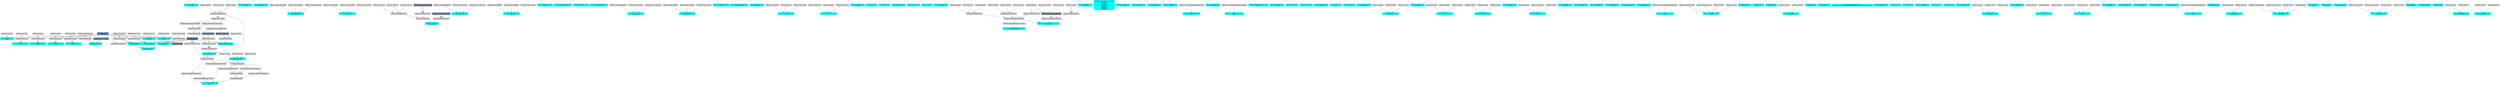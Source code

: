 digraph G {
node0 [shape="box" color="cyan" style="filled" label="VFXValue`1 Boolean (True)
_vfx_enabled_a"]
node1 [shape="box" color="cyan" style="filled" label="VFXExpressionMax Float
Rate_a"]
node2 [shape="box" color="lightgray" style="filled" label="VFXValue`1 Float (10)"]
node3 [shape="box" color="steelblue" style="filled" label="VFXValue`1 Float (0)
radius_b"]
node4 [shape="box" color="cyan" style="filled" label="VFXValue`1 Boolean (True)
_vfx_enabled_a"]
node5 [shape="box" color="cyan" style="filled" label="VFXExpressionCombine Float2
Count_a"]
node6 [shape="box" color="lightgray" style="filled" label="VFXExpressionMax Float"]
node7 [shape="box" color="lightgray" style="filled" label="VFXValue`1 Float (20)"]
node8 [shape="box" color="cyan" style="filled" label="VFXExpressionCombine Float2
Delay_a"]
node9 [shape="box" color="lightgray" style="filled" label="VFXExpressionMax Float"]
node10 [shape="box" color="lightgray" style="filled" label="VFXValue`1 Float (0)"]
node11 [shape="box" color="cyan" style="filled" label="VFXValue`1 Boolean (True)
_vfx_enabled_a"]
node12 [shape="box" color="cyan" style="filled" label="VFXExpressionCombine Float2
Count_a"]
node13 [shape="box" color="lightgray" style="filled" label="VFXExpressionMax Float"]
node14 [shape="box" color="lightgray" style="filled" label="VFXValue`1 Float (1)"]
node15 [shape="box" color="cyan" style="filled" label="VFXExpressionCombine Float2
Delay_a"]
node16 [shape="box" color="lightgray" style="filled" label="VFXExpressionMax Float"]
node17 [shape="box" color="lightgray" style="filled" label="VFXValue`1 Float (0)"]
node18 [shape="box" color="cyan" style="filled" label="VFXExpressionCombine Float3
bounds_center"]
node19 [shape="box" color="lightgray" style="filled" label="VFXValue`1 Float (-0.008661509)"]
node20 [shape="box" color="lightgray" style="filled" label="VFXValue`1 Float (1.401422)"]
node21 [shape="box" color="lightgray" style="filled" label="VFXValue`1 Float (-0.01848245)"]
node22 [shape="box" color="cyan" style="filled" label="VFXExpressionCombine Float3
bounds_size"]
node23 [shape="box" color="lightgray" style="filled" label="VFXValue`1 Float (3.004998)"]
node24 [shape="box" color="lightgray" style="filled" label="VFXValue`1 Float (3.960069)"]
node25 [shape="box" color="lightgray" style="filled" label="VFXValue`1 Float (3.060745)"]
node26 [shape="box" color="cyan" style="filled" label="VFXExpressionMin Float3
boundsPadding"]
node27 [shape="box" color="lightgray" style="filled" label="VFXExpressionMax Float3"]
node28 [shape="box" color="lightgray" style="filled" label="VFXExpressionCombine Float3"]
node29 [shape="box" color="lightgray" style="filled" label="VFXValue`1 Float (0.5)"]
node30 [shape="box" color="lightgray" style="filled" label="VFXValue`1 Float (0.5)"]
node31 [shape="box" color="lightgray" style="filled" label="VFXValue`1 Float (0.5)"]
node32 [shape="box" color="lightgray" style="filled" label="VFXExpressionCombine Float3"]
node33 [shape="box" color="lightslategray" style="filled" label="VFXValue`1 Float (-1.701412E+38)"]
node34 [shape="box" color="lightgray" style="filled" label="VFXExpressionCombine Float3"]
node35 [shape="box" color="lightslategray" style="filled" label="VFXValue`1 Float (1.701412E+38)"]
node36 [shape="box" color="cyan" style="filled" label="VFXExpressionCombine Float3
bounds_center"]
node37 [shape="box" color="lightgray" style="filled" label="VFXValue`1 Float (-0.008661509)"]
node38 [shape="box" color="lightgray" style="filled" label="VFXValue`1 Float (1.401422)"]
node39 [shape="box" color="lightgray" style="filled" label="VFXValue`1 Float (-0.01848245)"]
node40 [shape="box" color="cyan" style="filled" label="VFXExpressionCombine Float3
bounds_size"]
node41 [shape="box" color="lightgray" style="filled" label="VFXValue`1 Float (3.004998)"]
node42 [shape="box" color="lightgray" style="filled" label="VFXValue`1 Float (3.960069)"]
node43 [shape="box" color="lightgray" style="filled" label="VFXValue`1 Float (3.060745)"]
node44 [shape="box" color="cyan" style="filled" label="VFXMeshValue Mesh (52156)
mesh0"]
node45 [shape="box" color="cyan" style="filled" label="VFXValue`1 Uint32 (4294967295)
subMeshMask0"]
node46 [shape="box" color="cyan" style="filled" label="VFXMeshValue Mesh (52158)
mesh1"]
node47 [shape="box" color="cyan" style="filled" label="VFXValue`1 Uint32 (4294967295)
subMeshMask1"]
node48 [shape="box" color="cyan" style="filled" label="VFXExpressionCombine Float3
bounds_center"]
node49 [shape="box" color="lightgray" style="filled" label="VFXValue`1 Float (-0.008661509)"]
node50 [shape="box" color="lightgray" style="filled" label="VFXValue`1 Float (1.401422)"]
node51 [shape="box" color="lightgray" style="filled" label="VFXValue`1 Float (-0.01848245)"]
node52 [shape="box" color="cyan" style="filled" label="VFXExpressionCombine Float3
bounds_size"]
node53 [shape="box" color="lightgray" style="filled" label="VFXValue`1 Float (3.004998)"]
node54 [shape="box" color="lightgray" style="filled" label="VFXValue`1 Float (3.960069)"]
node55 [shape="box" color="lightgray" style="filled" label="VFXValue`1 Float (3.060745)"]
node56 [shape="box" color="cyan" style="filled" label="VFXMeshValue Mesh (208226)
mesh"]
node57 [shape="box" color="cyan" style="filled" label="VFXValue`1 Uint32 (4294967295)
subMeshMask"]
node58 [shape="box" color="cyan" style="filled" label="VFXValue`1 Boolean (True)
_vfx_enabled_a"]
node59 [shape="box" color="cyan" style="filled" label="VFXExpressionCombine Float3
A_a"]
node60 [shape="box" color="lightgray" style="filled" label="VFXValue`1 Float (-0.333)"]
node61 [shape="box" color="lightgray" style="filled" label="VFXValue`1 Float (0)"]
node62 [shape="box" color="lightgray" style="filled" label="VFXValue`1 Float (-0.333)"]
node63 [shape="box" color="cyan" style="filled" label="VFXExpressionCombine Float3
B_a"]
node64 [shape="box" color="lightgray" style="filled" label="VFXValue`1 Float (0.333)"]
node65 [shape="box" color="lightgray" style="filled" label="VFXValue`1 Float (0)"]
node66 [shape="box" color="lightgray" style="filled" label="VFXValue`1 Float (0.333)"]
node67 [shape="box" color="cyan" style="filled" label="VFXValue`1 Boolean (True)
_vfx_enabled_b"]
node68 [shape="box" color="cyan" style="filled" label="VFXValue`1 Float (3)
A_b"]
node69 [shape="box" color="cyan" style="filled" label="VFXValue`1 Float (2)
B_b"]
node70 [shape="box" color="cyan" style="filled" label="VFXValue`1 Boolean (True)
_vfx_enabled_c"]
node71 [shape="box" color="cyan" style="filled" label="VFXValue`1 Float (0.49)
A_c"]
node72 [shape="box" color="cyan" style="filled" label="VFXValue`1 Float (7)
B_c"]
node73 [shape="box" color="cyan" style="filled" label="VFXValue`1 Boolean (True)
_vfx_enabled_d"]
node74 [shape="box" color="cyan" style="filled" label="VFXExpressionMin Float
arcSphere_arc_d"]
node75 [shape="box" color="lightgray" style="filled" label="VFXExpressionMax Float"]
node76 [shape="box" color="lightgray" style="filled" label="VFXValue`1 Float (6.283185)"]
node77 [shape="box" color="lightslategray" style="filled" label="VFXValue`1 Float (6.283185)"]
node78 [shape="box" color="cyan" style="filled" label="VFXExpressionTransformMatrix Matrix4x4
transform_d"]
node79 [shape="box" color="lightgray" style="filled" label="VFXExpressionTRSToMatrix Matrix4x4"]
node80 [shape="box" color="lightgray" style="filled" label="VFXExpressionCombine Float3"]
node81 [shape="box" color="lightgray" style="filled" label="VFXValue`1 Float (0)"]
node82 [shape="box" color="lightgray" style="filled" label="VFXValue`1 Float (0)"]
node83 [shape="box" color="lightgray" style="filled" label="VFXValue`1 Float (0)"]
node84 [shape="box" color="lightgray" style="filled" label="VFXExpressionCombine Float3"]
node85 [shape="box" color="lightgray" style="filled" label="VFXValue`1 Float (0)"]
node86 [shape="box" color="lightgray" style="filled" label="VFXValue`1 Float (0)"]
node87 [shape="box" color="lightgray" style="filled" label="VFXValue`1 Float (0)"]
node88 [shape="box" color="lightgray" style="filled" label="VFXExpressionCombine Float3"]
node89 [shape="box" color="lightgray" style="filled" label="VFXValue`1 Float (1)"]
node90 [shape="box" color="lightgray" style="filled" label="VFXValue`1 Float (-0.05)"]
node91 [shape="box" color="lightgray" style="filled" label="VFXValue`1 Float (1)"]
node92 [shape="box" color="lightgray" style="filled" label="VFXExpressionTRSToMatrix Matrix4x4"]
node93 [shape="box" color="lightslategray" style="filled" label="VFXValue`1 Float3 ((0.00, 0.00, 0.00))"]
node94 [shape="box" color="lightgray" style="filled" label="VFXExpressionCombine Float3"]
node95 [shape="box" color="lightgray" style="filled" label="VFXValue`1 Float (1)"]
node96 [shape="box" color="cyan" style="filled" label="VFXExpressionTransposeMatrix Matrix4x4
inverseTranspose_d"]
node97 [shape="box" color="lightgray" style="filled" label="VFXExpressionInverseTRSMatrix Matrix4x4"]
node98 [shape="box" color="cyan" style="filled" label="VFXExpressionPow Float
volumeFactor_d"]
node99 [shape="box" color="lightgray" style="filled" label="VFXExpressionSubtract Float"]
node100 [shape="box" color="steelblue" style="filled" label="VFXValue`1 Float (1)
colliderSign_b"]
node101 [shape="box" color="lightslategray" style="filled" label="VFXValue`1 Float (3)"]
node102 [shape="box" color="cyan" style="filled" label="VFXValue`1 Boolean (True)
_vfx_enabled_a"]
node103 [shape="box" color="cyan" style="filled" label="VFXBuiltInExpression Float (DeltaTime)
deltaTime_a
deltaTime_b
deltaTime_a
deltaTime_b
deltaTime_c
deltaTime_d
deltaTime_a
deltaTime_b"]
node104 [shape="box" color="cyan" style="filled" label="VFXValue`1 Boolean (True)
_vfx_enabled_b"]
node105 [shape="box" color="cyan" style="filled" label="VFXValue`1 Boolean (True)
_vfx_enabled_c"]
node106 [shape="box" color="cyan" style="filled" label="VFXValue`1 Boolean (True)
_vfx_enabled_a"]
node107 [shape="box" color="cyan" style="filled" label="VFXValue`1 Boolean (True)
_vfx_enabled_b"]
node108 [shape="box" color="cyan" style="filled" label="VFXExpressionBakeCurve Float4
Size_b"]
node109 [shape="box" color="lightgray" style="filled" label="VFXValue`1 Curve (UnityEngine.AnimationCurve)"]
node110 [shape="box" color="cyan" style="filled" label="VFXValue`1 Boolean (True)
_vfx_enabled_c"]
node111 [shape="box" color="cyan" style="filled" label="VFXExpressionBakeGradient Float3
Color_c"]
node112 [shape="box" color="lightgray" style="filled" label="VFXValue`1 ColorGradient (UnityEngine.Gradient)"]
node113 [shape="box" color="cyan" style="filled" label="VFXExpressionMin Float
alphaThreshold"]
node114 [shape="box" color="lightgray" style="filled" label="VFXExpressionMax Float"]
node115 [shape="box" color="lightgray" style="filled" label="VFXValue`1 Float (0.044)"]
node116 [shape="box" color="cyan" style="filled" label="VFXExpressionDivide Float
invSoftParticlesFadeDistance"]
node117 [shape="box" color="lightgray" style="filled" label="VFXExpressionMax Float"]
node118 [shape="box" color="lightgray" style="filled" label="VFXValue`1 Float (1)"]
node119 [shape="box" color="lightslategray" style="filled" label="VFXValue`1 Float (0.001)"]
node120 [shape="box" color="cyan" style="filled" label="VFXTexture2DValue Texture2D (1034)
mainTexture"]
node121 [shape="box" color="cyan" style="filled" label="VFXValue`1 Boolean (True)
_vfx_enabled_a"]
node122 [shape="box" color="cyan" style="filled" label="VFXValue`1 Float (0.09)
A_a"]
node123 [shape="box" color="cyan" style="filled" label="VFXValue`1 Float (1.79)
B_a"]
node124 [shape="box" color="cyan" style="filled" label="VFXValue`1 Boolean (True)
_vfx_enabled_b"]
node125 [shape="box" color="cyan" style="filled" label="VFXValue`1 Float (0.3)
A_b"]
node126 [shape="box" color="cyan" style="filled" label="VFXValue`1 Float (0.6)
B_b"]
node127 [shape="box" color="cyan" style="filled" label="VFXValue`1 Boolean (True)
_vfx_enabled_c"]
node128 [shape="box" color="cyan" style="filled" label="VFXExpressionCombine Float3
Position_c"]
node129 [shape="box" color="lightgray" style="filled" label="VFXValue`1 Float (0)"]
node130 [shape="box" color="lightgray" style="filled" label="VFXValue`1 Float (0)"]
node131 [shape="box" color="lightgray" style="filled" label="VFXValue`1 Float (0)"]
node132 [shape="box" color="cyan" style="filled" label="VFXValue`1 Boolean (True)
_vfx_enabled_d"]
node133 [shape="box" color="cyan" style="filled" label="VFXExpressionCombine Float3
A_d"]
node134 [shape="box" color="lightgray" style="filled" label="VFXValue`1 Float (-4)"]
node135 [shape="box" color="lightgray" style="filled" label="VFXValue`1 Float (3)"]
node136 [shape="box" color="lightgray" style="filled" label="VFXValue`1 Float (-4)"]
node137 [shape="box" color="cyan" style="filled" label="VFXExpressionCombine Float3
B_d"]
node138 [shape="box" color="lightgray" style="filled" label="VFXValue`1 Float (4)"]
node139 [shape="box" color="lightgray" style="filled" label="VFXValue`1 Float (4)"]
node140 [shape="box" color="lightgray" style="filled" label="VFXValue`1 Float (4)"]
node141 [shape="box" color="cyan" style="filled" label="VFXValue`1 Boolean (True)
_vfx_enabled_a"]
node142 [shape="box" color="cyan" style="filled" label="VFXExpressionCombine Float3
Force_a"]
node143 [shape="box" color="lightgray" style="filled" label="VFXValue`1 Float (0)"]
node144 [shape="box" color="lightgray" style="filled" label="VFXValue`1 Float (-9.81)"]
node145 [shape="box" color="lightgray" style="filled" label="VFXValue`1 Float (0)"]
node146 [shape="box" color="cyan" style="filled" label="VFXValue`1 Boolean (True)
_vfx_enabled_b"]
node147 [shape="box" color="cyan" style="filled" label="VFXExpressionCombine Float3
Plane_position_b"]
node148 [shape="box" color="lightgray" style="filled" label="VFXValue`1 Float (0)"]
node149 [shape="box" color="lightgray" style="filled" label="VFXValue`1 Float (0)"]
node150 [shape="box" color="lightgray" style="filled" label="VFXValue`1 Float (0)"]
node151 [shape="box" color="cyan" style="filled" label="VFXExpressionMul Float3
Plane_normal_b"]
node152 [shape="box" color="lightgray" style="filled" label="VFXExpressionCombine Float3"]
node153 [shape="box" color="lightgray" style="filled" label="VFXValue`1 Float (0)"]
node154 [shape="box" color="lightgray" style="filled" label="VFXValue`1 Float (1)"]
node155 [shape="box" color="lightgray" style="filled" label="VFXValue`1 Float (0)"]
node156 [shape="box" color="lightgray" style="filled" label="VFXExpressionCombine Float3"]
node157 [shape="box" color="lightgray" style="filled" label="VFXExpressionDivide Float"]
node158 [shape="box" color="lightgray" style="filled" label="VFXExpressionPow Float"]
node159 [shape="box" color="lightgray" style="filled" label="VFXExpressionAdd Float"]
node160 [shape="box" color="lightgray" style="filled" label="VFXExpressionAdd Float"]
node161 [shape="box" color="lightgray" style="filled" label="VFXExpressionExtractComponent Float"]
node162 [shape="box" color="lightgray" style="filled" label="VFXExpressionMul Float3"]
node163 [shape="box" color="lightgray" style="filled" label="VFXExpressionExtractComponent Float"]
node164 [shape="box" color="lightgray" style="filled" label="VFXExpressionExtractComponent Float"]
node165 [shape="box" color="lightslategray" style="filled" label="VFXValue`1 Float (0.5)"]
node166 [shape="box" color="cyan" style="filled" label="VFXExpressionMax Float
Bounce_b"]
node167 [shape="box" color="lightgray" style="filled" label="VFXValue`1 Float (0.1)"]
node168 [shape="box" color="cyan" style="filled" label="VFXExpressionMax Float
Friction_b"]
node169 [shape="box" color="lightgray" style="filled" label="VFXValue`1 Float (0)"]
node170 [shape="box" color="cyan" style="filled" label="VFXExpressionMin Float
LifetimeLoss_b"]
node171 [shape="box" color="lightgray" style="filled" label="VFXExpressionMax Float"]
node172 [shape="box" color="lightgray" style="filled" label="VFXValue`1 Float (0.476)"]
node173 [shape="box" color="cyan" style="filled" label="VFXExpressionCombine Float4
plane_b"]
node174 [shape="box" color="lightgray" style="filled" label="VFXExpressionExtractComponent Float"]
node175 [shape="box" color="lightgray" style="filled" label="VFXExpressionMul Float3"]
node176 [shape="box" color="lightgray" style="filled" label="VFXExpressionCombine Float3"]
node177 [shape="box" color="lightgray" style="filled" label="VFXExpressionExtractComponent Float"]
node178 [shape="box" color="lightgray" style="filled" label="VFXExpressionExtractComponent Float"]
node179 [shape="box" color="lightgray" style="filled" label="VFXExpressionAdd Float"]
node180 [shape="box" color="lightgray" style="filled" label="VFXExpressionAdd Float"]
node181 [shape="box" color="lightgray" style="filled" label="VFXExpressionExtractComponent Float"]
node182 [shape="box" color="lightgray" style="filled" label="VFXExpressionMul Float3"]
node183 [shape="box" color="lightgray" style="filled" label="VFXExpressionExtractComponent Float"]
node184 [shape="box" color="lightgray" style="filled" label="VFXExpressionExtractComponent Float"]
node185 [shape="box" color="cyan" style="filled" label="VFXValue`1 Boolean (True)
_vfx_enabled_c"]
node186 [shape="box" color="cyan" style="filled" label="VFXValue`1 Boolean (True)
_vfx_enabled_d"]
node187 [shape="box" color="cyan" style="filled" label="VFXValue`1 Boolean (True)
_vfx_enabled_e"]
node188 [shape="box" color="cyan" style="filled" label="VFXValue`1 Boolean (True)
_vfx_enabled_a"]
node189 [shape="box" color="cyan" style="filled" label="VFXValue`1 Boolean (True)
_vfx_enabled_b"]
node190 [shape="box" color="cyan" style="filled" label="VFXExpressionBakeCurve Float4
Size_b"]
node191 [shape="box" color="lightgray" style="filled" label="VFXValue`1 Curve (UnityEngine.AnimationCurve)"]
node192 [shape="box" color="cyan" style="filled" label="VFXExpressionCombine Float4
_Color"]
node193 [shape="box" color="lightgray" style="filled" label="VFXValue`1 Float (0.9087083)"]
node194 [shape="box" color="lightgray" style="filled" label="VFXValue`1 Float (1.803774)"]
node195 [shape="box" color="lightgray" style="filled" label="VFXValue`1 Float (0)"]
node196 [shape="box" color="lightgray" style="filled" label="VFXValue`1 Float (1)"]
node197 [shape="box" color="cyan" style="filled" label="VFXValue`1 Float (0.48)
_NoiseScale"]
node198 [shape="box" color="cyan" style="filled" label="VFXValue`1 Float (-1)
_Alpha_Clip"]
node199 [shape="box" color="cyan" style="filled" label="VFXValue`1 Float (1)
_NoiseSpeed"]
node200 [shape="box" color="cyan" style="filled" label="VFXExpressionCombine Float2
_NoiseDir"]
node201 [shape="box" color="lightgray" style="filled" label="VFXValue`1 Float (0.5)"]
node202 [shape="box" color="lightgray" style="filled" label="VFXValue`1 Float (0.5)"]
node203 [shape="box" color="cyan" style="filled" label="VFXExpressionMin Float
_Transparency"]
node204 [shape="box" color="lightgray" style="filled" label="VFXExpressionMax Float"]
node205 [shape="box" color="lightgray" style="filled" label="VFXValue`1 Float (0.093)"]
node206 [shape="box" color="cyan" style="filled" label="VFXValue`1 Float (1)
_FresnelPower"]
node207 [shape="box" color="cyan" style="filled" label="VFXValue`1 Float (1.85)
_Distortion"]
node208 [shape="box" color="cyan" style="filled" label="VFXTexture2DValue Texture2D (1176)
_SampleTexture2D_30ab88389d16462dafb940d1cf5126c8_Texture_1_Texture2D"]
node209 [shape="box" color="cyan" style="filled" label="VFXValue`1 Boolean (True)
_vfx_enabled_a"]
node210 [shape="box" color="cyan" style="filled" label="VFXValue`1 Float (5)
A_a"]
node211 [shape="box" color="cyan" style="filled" label="VFXValue`1 Float (5)
B_a"]
node212 [shape="box" color="cyan" style="filled" label="VFXValue`1 Boolean (True)
_vfx_enabled_b"]
node213 [shape="box" color="cyan" style="filled" label="VFXValue`1 Float (1)
A_b"]
node214 [shape="box" color="cyan" style="filled" label="VFXValue`1 Float (1)
B_b"]
node215 [shape="box" color="cyan" style="filled" label="VFXValue`1 Boolean (True)
_vfx_enabled_c"]
node216 [shape="box" color="cyan" style="filled" label="VFXExpressionCombine Float3
Position_c"]
node217 [shape="box" color="lightgray" style="filled" label="VFXValue`1 Float (0)"]
node218 [shape="box" color="lightgray" style="filled" label="VFXValue`1 Float (0)"]
node219 [shape="box" color="lightgray" style="filled" label="VFXValue`1 Float (0)"]
node220 [shape="box" color="cyan" style="filled" label="VFXValue`1 Boolean (True)
_vfx_enabled_d"]
node221 [shape="box" color="cyan" style="filled" label="VFXExpressionCombine Float3
A_d"]
node222 [shape="box" color="lightgray" style="filled" label="VFXValue`1 Float (-4)"]
node223 [shape="box" color="lightgray" style="filled" label="VFXValue`1 Float (3)"]
node224 [shape="box" color="lightgray" style="filled" label="VFXValue`1 Float (-4)"]
node225 [shape="box" color="cyan" style="filled" label="VFXExpressionCombine Float3
B_d"]
node226 [shape="box" color="lightgray" style="filled" label="VFXValue`1 Float (4)"]
node227 [shape="box" color="lightgray" style="filled" label="VFXValue`1 Float (4)"]
node228 [shape="box" color="lightgray" style="filled" label="VFXValue`1 Float (4)"]
node229 [shape="box" color="cyan" style="filled" label="VFXValue`1 Boolean (True)
_vfx_enabled_a"]
node230 [shape="box" color="cyan" style="filled" label="VFXValue`1 Boolean (True)
_vfx_enabled_b"]
node231 [shape="box" color="cyan" style="filled" label="VFXValue`1 Boolean (True)
_vfx_enabled_c"]
node232 [shape="box" color="cyan" style="filled" label="VFXValue`1 Boolean (True)
_vfx_enabled_a"]
node233 [shape="box" color="cyan" style="filled" label="VFXValue`1 Boolean (True)
_vfx_enabled_b"]
node234 [shape="box" color="cyan" style="filled" label="VFXExpressionBakeCurve Float4
Size_b"]
node235 [shape="box" color="lightgray" style="filled" label="VFXValue`1 Curve (UnityEngine.AnimationCurve)"]
node236 [shape="box" color="cyan" style="filled" label="VFXValue`1 Float (0.48)
_TransparencyMask"]
node237 [shape="box" color="cyan" style="filled" label="VFXExpressionCombine Float2
_NormalSpeed"]
node238 [shape="box" color="lightgray" style="filled" label="VFXValue`1 Float (0.5)"]
node239 [shape="box" color="lightgray" style="filled" label="VFXValue`1 Float (0.5)"]
node240 [shape="box" color="cyan" style="filled" label="VFXExpressionCombine Float4
_Base_Color"]
node241 [shape="box" color="lightgray" style="filled" label="VFXValue`1 Float (0.9087083)"]
node242 [shape="box" color="lightgray" style="filled" label="VFXValue`1 Float (1.803774)"]
node243 [shape="box" color="lightgray" style="filled" label="VFXValue`1 Float (0)"]
node244 [shape="box" color="lightgray" style="filled" label="VFXValue`1 Float (1)"]
node245 [shape="box" color="cyan" style="filled" label="VFXValue`1 Float (-1)
_Metallic"]
node246 [shape="box" color="cyan" style="filled" label="VFXValue`1 Float (1)
_Smoothness"]
node247 [shape="box" color="cyan" style="filled" label="VFXValue`1 Float (0.093)
_NormalsStrength"]
node248 [shape="box" color="cyan" style="filled" label="VFXExpressionCombine Float4
_VoronoiColor"]
node249 [shape="box" color="lightgray" style="filled" label="VFXValue`1 Float (2.99636)"]
node250 [shape="box" color="lightgray" style="filled" label="VFXValue`1 Float (3.24901)"]
node251 [shape="box" color="lightgray" style="filled" label="VFXValue`1 Float (0)"]
node252 [shape="box" color="lightgray" style="filled" label="VFXValue`1 Float (1)"]
node253 [shape="box" color="cyan" style="filled" label="VFXValue`1 Float (1)
_VoronoiPower"]
node254 [shape="box" color="cyan" style="filled" label="VFXValue`1 Float (1.85)
_VoronoiAgitation"]
node255 [shape="box" color="cyan" style="filled" label="VFXValue`1 Float (1)
_VoronoiScale"]
node256 [shape="box" color="cyan" style="filled" label="VFXExpressionCombine Float2
_VoronoiTiling"]
node257 [shape="box" color="lightgray" style="filled" label="VFXValue`1 Float (1)"]
node258 [shape="box" color="lightgray" style="filled" label="VFXValue`1 Float (1)"]
node259 [shape="box" color="cyan" style="filled" label="VFXExpressionCombine Float2
_VoronoiSpeed"]
node260 [shape="box" color="lightgray" style="filled" label="VFXValue`1 Float (0)"]
node261 [shape="box" color="lightgray" style="filled" label="VFXValue`1 Float (0.5)"]
node2 -> node1 [headlabel="0"]
node3 -> node1 [headlabel="1"]
node6 -> node5 [headlabel="0"]
node6 -> node5 [headlabel="1"]
node7 -> node6 [headlabel="0"]
node3 -> node6 [headlabel="1"]
node9 -> node8 [headlabel="0"]
node9 -> node8 [headlabel="1"]
node10 -> node9 [headlabel="0"]
node3 -> node9 [headlabel="1"]
node13 -> node12 [headlabel="0"]
node13 -> node12 [headlabel="1"]
node14 -> node13 [headlabel="0"]
node3 -> node13 [headlabel="1"]
node16 -> node15 [headlabel="0"]
node16 -> node15 [headlabel="1"]
node17 -> node16 [headlabel="0"]
node3 -> node16 [headlabel="1"]
node19 -> node18 [headlabel="0"]
node20 -> node18 [headlabel="1"]
node21 -> node18 [headlabel="2"]
node23 -> node22 [headlabel="0"]
node24 -> node22 [headlabel="1"]
node25 -> node22 [headlabel="2"]
node27 -> node26 [headlabel="0"]
node34 -> node26 [headlabel="1"]
node28 -> node27 [headlabel="0"]
node32 -> node27 [headlabel="1"]
node29 -> node28 [headlabel="0"]
node30 -> node28 [headlabel="1"]
node31 -> node28 [headlabel="2"]
node33 -> node32 [headlabel="0"]
node33 -> node32 [headlabel="1"]
node33 -> node32 [headlabel="2"]
node35 -> node34 [headlabel="0"]
node35 -> node34 [headlabel="1"]
node35 -> node34 [headlabel="2"]
node37 -> node36 [headlabel="0"]
node38 -> node36 [headlabel="1"]
node39 -> node36 [headlabel="2"]
node41 -> node40 [headlabel="0"]
node42 -> node40 [headlabel="1"]
node43 -> node40 [headlabel="2"]
node49 -> node48 [headlabel="0"]
node50 -> node48 [headlabel="1"]
node51 -> node48 [headlabel="2"]
node53 -> node52 [headlabel="0"]
node54 -> node52 [headlabel="1"]
node55 -> node52 [headlabel="2"]
node60 -> node59 [headlabel="0"]
node61 -> node59 [headlabel="1"]
node62 -> node59 [headlabel="2"]
node64 -> node63 [headlabel="0"]
node65 -> node63 [headlabel="1"]
node66 -> node63 [headlabel="2"]
node75 -> node74 [headlabel="0"]
node77 -> node74 [headlabel="1"]
node76 -> node75 [headlabel="0"]
node3 -> node75 [headlabel="1"]
node79 -> node78 [headlabel="0"]
node92 -> node78 [headlabel="1"]
node80 -> node79 [headlabel="0"]
node84 -> node79 [headlabel="1"]
node88 -> node79 [headlabel="2"]
node81 -> node80 [headlabel="0"]
node82 -> node80 [headlabel="1"]
node83 -> node80 [headlabel="2"]
node85 -> node84 [headlabel="0"]
node86 -> node84 [headlabel="1"]
node87 -> node84 [headlabel="2"]
node89 -> node88 [headlabel="0"]
node90 -> node88 [headlabel="1"]
node91 -> node88 [headlabel="2"]
node93 -> node92 [headlabel="0"]
node93 -> node92 [headlabel="1"]
node94 -> node92 [headlabel="2"]
node95 -> node94 [headlabel="0"]
node95 -> node94 [headlabel="1"]
node95 -> node94 [headlabel="2"]
node97 -> node96 
node79 -> node97 
node99 -> node98 [headlabel="0"]
node101 -> node98 [headlabel="1"]
node100 -> node99 [headlabel="0"]
node3 -> node99 [headlabel="1"]
node109 -> node108 
node112 -> node111 
node114 -> node113 [headlabel="0"]
node100 -> node113 [headlabel="1"]
node115 -> node114 [headlabel="0"]
node3 -> node114 [headlabel="1"]
node100 -> node116 [headlabel="0"]
node117 -> node116 [headlabel="1"]
node118 -> node117 [headlabel="0"]
node119 -> node117 [headlabel="1"]
node129 -> node128 [headlabel="0"]
node130 -> node128 [headlabel="1"]
node131 -> node128 [headlabel="2"]
node134 -> node133 [headlabel="0"]
node135 -> node133 [headlabel="1"]
node136 -> node133 [headlabel="2"]
node138 -> node137 [headlabel="0"]
node139 -> node137 [headlabel="1"]
node140 -> node137 [headlabel="2"]
node143 -> node142 [headlabel="0"]
node144 -> node142 [headlabel="1"]
node145 -> node142 [headlabel="2"]
node148 -> node147 [headlabel="0"]
node149 -> node147 [headlabel="1"]
node150 -> node147 [headlabel="2"]
node152 -> node151 [headlabel="0"]
node156 -> node151 [headlabel="1"]
node153 -> node152 [headlabel="0"]
node154 -> node152 [headlabel="1"]
node155 -> node152 [headlabel="2"]
node157 -> node156 [headlabel="0"]
node157 -> node156 [headlabel="1"]
node157 -> node156 [headlabel="2"]
node100 -> node157 [headlabel="0"]
node158 -> node157 [headlabel="1"]
node159 -> node158 [headlabel="0"]
node165 -> node158 [headlabel="1"]
node160 -> node159 [headlabel="0"]
node164 -> node159 [headlabel="1"]
node161 -> node160 [headlabel="0"]
node163 -> node160 [headlabel="1"]
node162 -> node161 
node152 -> node162 [headlabel="0"]
node152 -> node162 [headlabel="1"]
node162 -> node163 
node162 -> node164 
node167 -> node166 [headlabel="0"]
node3 -> node166 [headlabel="1"]
node169 -> node168 [headlabel="0"]
node3 -> node168 [headlabel="1"]
node171 -> node170 [headlabel="0"]
node100 -> node170 [headlabel="1"]
node172 -> node171 [headlabel="0"]
node3 -> node171 [headlabel="1"]
node174 -> node173 [headlabel="0"]
node177 -> node173 [headlabel="1"]
node178 -> node173 [headlabel="2"]
node179 -> node173 [headlabel="3"]
node175 -> node174 
node151 -> node175 [headlabel="0"]
node176 -> node175 [headlabel="1"]
node100 -> node176 [headlabel="0"]
node100 -> node176 [headlabel="1"]
node100 -> node176 [headlabel="2"]
node175 -> node177 
node175 -> node178 
node180 -> node179 [headlabel="0"]
node184 -> node179 [headlabel="1"]
node181 -> node180 [headlabel="0"]
node183 -> node180 [headlabel="1"]
node182 -> node181 
node147 -> node182 [headlabel="0"]
node175 -> node182 [headlabel="1"]
node182 -> node183 
node182 -> node184 
node191 -> node190 
node193 -> node192 [headlabel="0"]
node194 -> node192 [headlabel="1"]
node195 -> node192 [headlabel="2"]
node196 -> node192 [headlabel="3"]
node201 -> node200 [headlabel="0"]
node202 -> node200 [headlabel="1"]
node204 -> node203 [headlabel="0"]
node100 -> node203 [headlabel="1"]
node205 -> node204 [headlabel="0"]
node3 -> node204 [headlabel="1"]
node217 -> node216 [headlabel="0"]
node218 -> node216 [headlabel="1"]
node219 -> node216 [headlabel="2"]
node222 -> node221 [headlabel="0"]
node223 -> node221 [headlabel="1"]
node224 -> node221 [headlabel="2"]
node226 -> node225 [headlabel="0"]
node227 -> node225 [headlabel="1"]
node228 -> node225 [headlabel="2"]
node235 -> node234 
node238 -> node237 [headlabel="0"]
node239 -> node237 [headlabel="1"]
node241 -> node240 [headlabel="0"]
node242 -> node240 [headlabel="1"]
node243 -> node240 [headlabel="2"]
node244 -> node240 [headlabel="3"]
node249 -> node248 [headlabel="0"]
node250 -> node248 [headlabel="1"]
node251 -> node248 [headlabel="2"]
node252 -> node248 [headlabel="3"]
node257 -> node256 [headlabel="0"]
node258 -> node256 [headlabel="1"]
node260 -> node259 [headlabel="0"]
node261 -> node259 [headlabel="1"]
}
